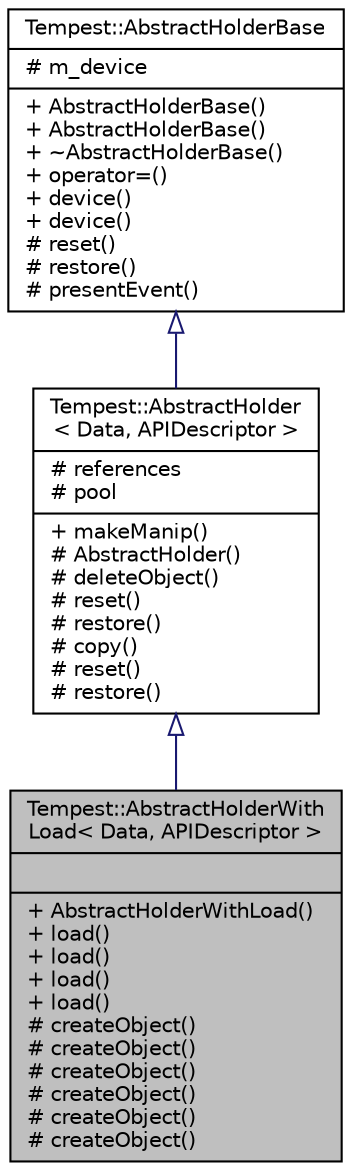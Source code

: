 digraph "Tempest::AbstractHolderWithLoad&lt; Data, APIDescriptor &gt;"
{
  edge [fontname="Helvetica",fontsize="10",labelfontname="Helvetica",labelfontsize="10"];
  node [fontname="Helvetica",fontsize="10",shape=record];
  Node0 [label="{Tempest::AbstractHolderWith\lLoad\< Data, APIDescriptor \>\n||+ AbstractHolderWithLoad()\l+ load()\l+ load()\l+ load()\l+ load()\l# createObject()\l# createObject()\l# createObject()\l# createObject()\l# createObject()\l# createObject()\l}",height=0.2,width=0.4,color="black", fillcolor="grey75", style="filled", fontcolor="black"];
  Node1 -> Node0 [dir="back",color="midnightblue",fontsize="10",style="solid",arrowtail="onormal",fontname="Helvetica"];
  Node1 [label="{Tempest::AbstractHolder\l\< Data, APIDescriptor \>\n|# references\l# pool\l|+ makeManip()\l# AbstractHolder()\l# deleteObject()\l# reset()\l# restore()\l# copy()\l# reset()\l# restore()\l}",height=0.2,width=0.4,color="black", fillcolor="white", style="filled",URL="$class_tempest_1_1_abstract_holder.html"];
  Node2 -> Node1 [dir="back",color="midnightblue",fontsize="10",style="solid",arrowtail="onormal",fontname="Helvetica"];
  Node2 [label="{Tempest::AbstractHolderBase\n|# m_device\l|+ AbstractHolderBase()\l+ AbstractHolderBase()\l+ ~AbstractHolderBase()\l+ operator=()\l+ device()\l+ device()\l# reset()\l# restore()\l# presentEvent()\l}",height=0.2,width=0.4,color="black", fillcolor="white", style="filled",URL="$class_tempest_1_1_abstract_holder_base.html"];
}
